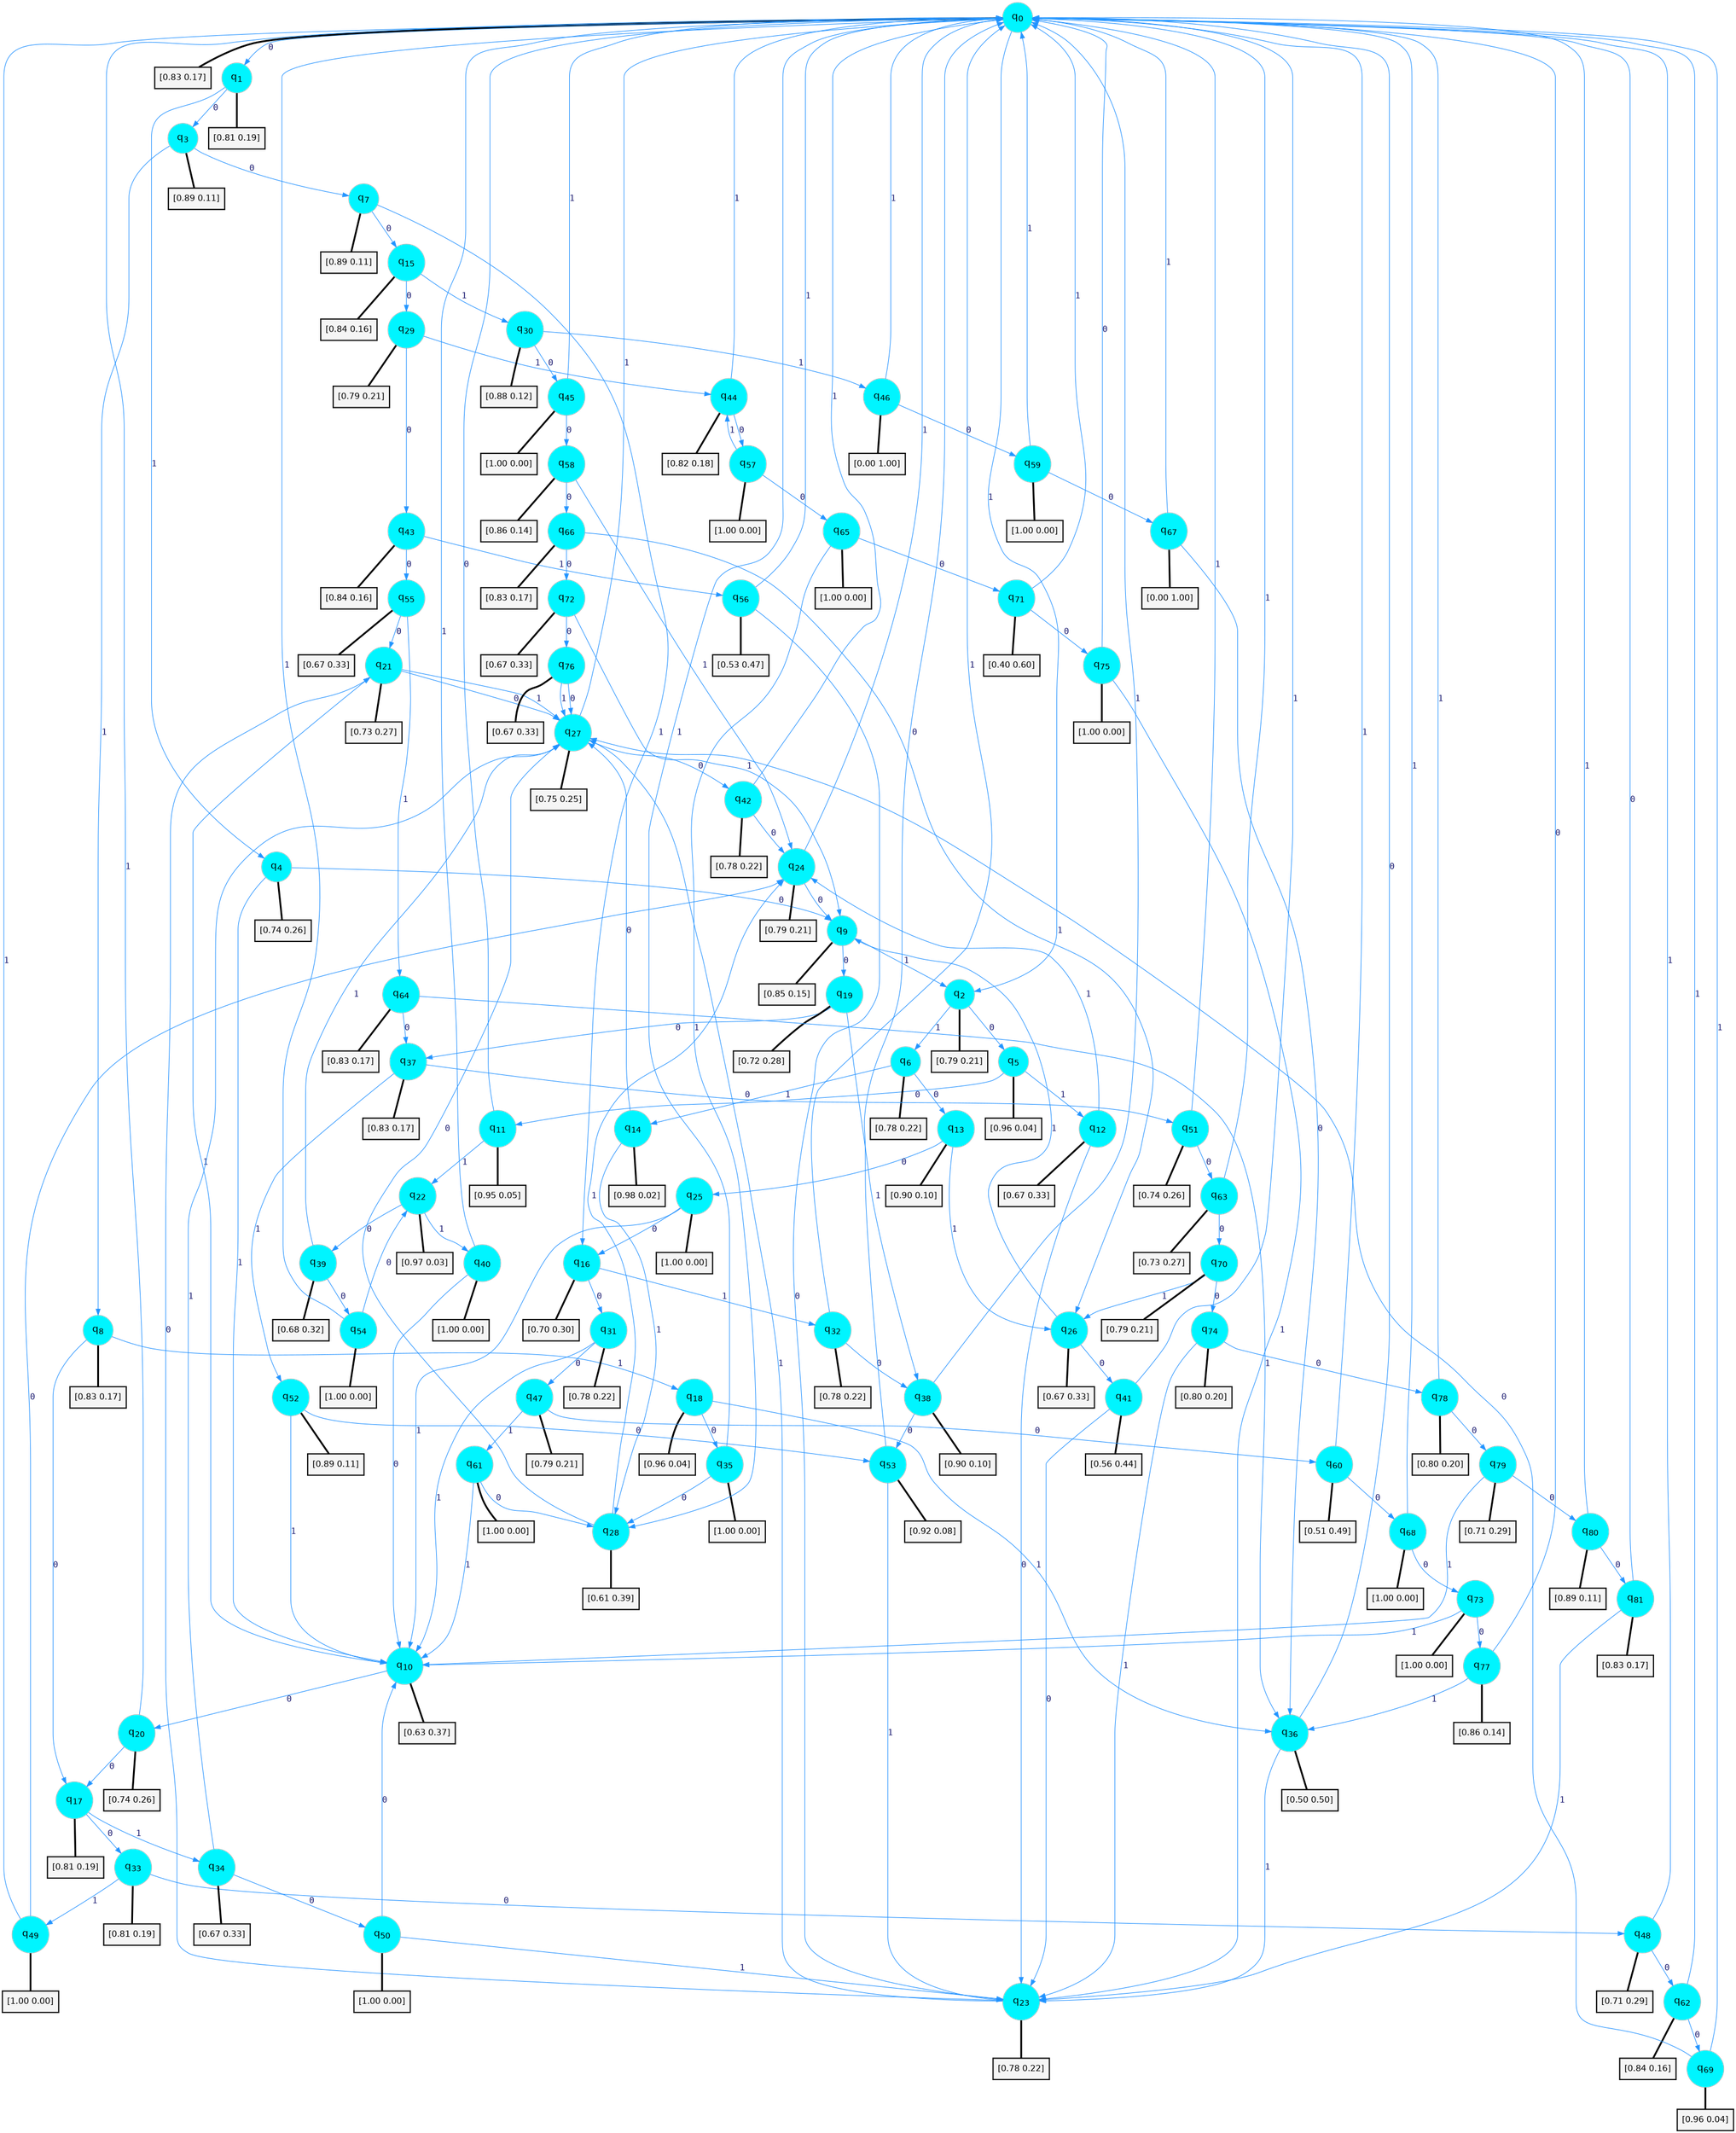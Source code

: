 digraph G {
graph [
bgcolor=transparent, dpi=300, rankdir=TD, size="40,25"];
node [
color=gray, fillcolor=turquoise1, fontcolor=black, fontname=Helvetica, fontsize=16, fontweight=bold, shape=circle, style=filled];
edge [
arrowsize=1, color=dodgerblue1, fontcolor=midnightblue, fontname=courier, fontweight=bold, penwidth=1, style=solid, weight=20];
0[label=<q<SUB>0</SUB>>];
1[label=<q<SUB>1</SUB>>];
2[label=<q<SUB>2</SUB>>];
3[label=<q<SUB>3</SUB>>];
4[label=<q<SUB>4</SUB>>];
5[label=<q<SUB>5</SUB>>];
6[label=<q<SUB>6</SUB>>];
7[label=<q<SUB>7</SUB>>];
8[label=<q<SUB>8</SUB>>];
9[label=<q<SUB>9</SUB>>];
10[label=<q<SUB>10</SUB>>];
11[label=<q<SUB>11</SUB>>];
12[label=<q<SUB>12</SUB>>];
13[label=<q<SUB>13</SUB>>];
14[label=<q<SUB>14</SUB>>];
15[label=<q<SUB>15</SUB>>];
16[label=<q<SUB>16</SUB>>];
17[label=<q<SUB>17</SUB>>];
18[label=<q<SUB>18</SUB>>];
19[label=<q<SUB>19</SUB>>];
20[label=<q<SUB>20</SUB>>];
21[label=<q<SUB>21</SUB>>];
22[label=<q<SUB>22</SUB>>];
23[label=<q<SUB>23</SUB>>];
24[label=<q<SUB>24</SUB>>];
25[label=<q<SUB>25</SUB>>];
26[label=<q<SUB>26</SUB>>];
27[label=<q<SUB>27</SUB>>];
28[label=<q<SUB>28</SUB>>];
29[label=<q<SUB>29</SUB>>];
30[label=<q<SUB>30</SUB>>];
31[label=<q<SUB>31</SUB>>];
32[label=<q<SUB>32</SUB>>];
33[label=<q<SUB>33</SUB>>];
34[label=<q<SUB>34</SUB>>];
35[label=<q<SUB>35</SUB>>];
36[label=<q<SUB>36</SUB>>];
37[label=<q<SUB>37</SUB>>];
38[label=<q<SUB>38</SUB>>];
39[label=<q<SUB>39</SUB>>];
40[label=<q<SUB>40</SUB>>];
41[label=<q<SUB>41</SUB>>];
42[label=<q<SUB>42</SUB>>];
43[label=<q<SUB>43</SUB>>];
44[label=<q<SUB>44</SUB>>];
45[label=<q<SUB>45</SUB>>];
46[label=<q<SUB>46</SUB>>];
47[label=<q<SUB>47</SUB>>];
48[label=<q<SUB>48</SUB>>];
49[label=<q<SUB>49</SUB>>];
50[label=<q<SUB>50</SUB>>];
51[label=<q<SUB>51</SUB>>];
52[label=<q<SUB>52</SUB>>];
53[label=<q<SUB>53</SUB>>];
54[label=<q<SUB>54</SUB>>];
55[label=<q<SUB>55</SUB>>];
56[label=<q<SUB>56</SUB>>];
57[label=<q<SUB>57</SUB>>];
58[label=<q<SUB>58</SUB>>];
59[label=<q<SUB>59</SUB>>];
60[label=<q<SUB>60</SUB>>];
61[label=<q<SUB>61</SUB>>];
62[label=<q<SUB>62</SUB>>];
63[label=<q<SUB>63</SUB>>];
64[label=<q<SUB>64</SUB>>];
65[label=<q<SUB>65</SUB>>];
66[label=<q<SUB>66</SUB>>];
67[label=<q<SUB>67</SUB>>];
68[label=<q<SUB>68</SUB>>];
69[label=<q<SUB>69</SUB>>];
70[label=<q<SUB>70</SUB>>];
71[label=<q<SUB>71</SUB>>];
72[label=<q<SUB>72</SUB>>];
73[label=<q<SUB>73</SUB>>];
74[label=<q<SUB>74</SUB>>];
75[label=<q<SUB>75</SUB>>];
76[label=<q<SUB>76</SUB>>];
77[label=<q<SUB>77</SUB>>];
78[label=<q<SUB>78</SUB>>];
79[label=<q<SUB>79</SUB>>];
80[label=<q<SUB>80</SUB>>];
81[label=<q<SUB>81</SUB>>];
82[label="[0.83 0.17]", shape=box,fontcolor=black, fontname=Helvetica, fontsize=14, penwidth=2, fillcolor=whitesmoke,color=black];
83[label="[0.81 0.19]", shape=box,fontcolor=black, fontname=Helvetica, fontsize=14, penwidth=2, fillcolor=whitesmoke,color=black];
84[label="[0.79 0.21]", shape=box,fontcolor=black, fontname=Helvetica, fontsize=14, penwidth=2, fillcolor=whitesmoke,color=black];
85[label="[0.89 0.11]", shape=box,fontcolor=black, fontname=Helvetica, fontsize=14, penwidth=2, fillcolor=whitesmoke,color=black];
86[label="[0.74 0.26]", shape=box,fontcolor=black, fontname=Helvetica, fontsize=14, penwidth=2, fillcolor=whitesmoke,color=black];
87[label="[0.96 0.04]", shape=box,fontcolor=black, fontname=Helvetica, fontsize=14, penwidth=2, fillcolor=whitesmoke,color=black];
88[label="[0.78 0.22]", shape=box,fontcolor=black, fontname=Helvetica, fontsize=14, penwidth=2, fillcolor=whitesmoke,color=black];
89[label="[0.89 0.11]", shape=box,fontcolor=black, fontname=Helvetica, fontsize=14, penwidth=2, fillcolor=whitesmoke,color=black];
90[label="[0.83 0.17]", shape=box,fontcolor=black, fontname=Helvetica, fontsize=14, penwidth=2, fillcolor=whitesmoke,color=black];
91[label="[0.85 0.15]", shape=box,fontcolor=black, fontname=Helvetica, fontsize=14, penwidth=2, fillcolor=whitesmoke,color=black];
92[label="[0.63 0.37]", shape=box,fontcolor=black, fontname=Helvetica, fontsize=14, penwidth=2, fillcolor=whitesmoke,color=black];
93[label="[0.95 0.05]", shape=box,fontcolor=black, fontname=Helvetica, fontsize=14, penwidth=2, fillcolor=whitesmoke,color=black];
94[label="[0.67 0.33]", shape=box,fontcolor=black, fontname=Helvetica, fontsize=14, penwidth=2, fillcolor=whitesmoke,color=black];
95[label="[0.90 0.10]", shape=box,fontcolor=black, fontname=Helvetica, fontsize=14, penwidth=2, fillcolor=whitesmoke,color=black];
96[label="[0.98 0.02]", shape=box,fontcolor=black, fontname=Helvetica, fontsize=14, penwidth=2, fillcolor=whitesmoke,color=black];
97[label="[0.84 0.16]", shape=box,fontcolor=black, fontname=Helvetica, fontsize=14, penwidth=2, fillcolor=whitesmoke,color=black];
98[label="[0.70 0.30]", shape=box,fontcolor=black, fontname=Helvetica, fontsize=14, penwidth=2, fillcolor=whitesmoke,color=black];
99[label="[0.81 0.19]", shape=box,fontcolor=black, fontname=Helvetica, fontsize=14, penwidth=2, fillcolor=whitesmoke,color=black];
100[label="[0.96 0.04]", shape=box,fontcolor=black, fontname=Helvetica, fontsize=14, penwidth=2, fillcolor=whitesmoke,color=black];
101[label="[0.72 0.28]", shape=box,fontcolor=black, fontname=Helvetica, fontsize=14, penwidth=2, fillcolor=whitesmoke,color=black];
102[label="[0.74 0.26]", shape=box,fontcolor=black, fontname=Helvetica, fontsize=14, penwidth=2, fillcolor=whitesmoke,color=black];
103[label="[0.73 0.27]", shape=box,fontcolor=black, fontname=Helvetica, fontsize=14, penwidth=2, fillcolor=whitesmoke,color=black];
104[label="[0.97 0.03]", shape=box,fontcolor=black, fontname=Helvetica, fontsize=14, penwidth=2, fillcolor=whitesmoke,color=black];
105[label="[0.78 0.22]", shape=box,fontcolor=black, fontname=Helvetica, fontsize=14, penwidth=2, fillcolor=whitesmoke,color=black];
106[label="[0.79 0.21]", shape=box,fontcolor=black, fontname=Helvetica, fontsize=14, penwidth=2, fillcolor=whitesmoke,color=black];
107[label="[1.00 0.00]", shape=box,fontcolor=black, fontname=Helvetica, fontsize=14, penwidth=2, fillcolor=whitesmoke,color=black];
108[label="[0.67 0.33]", shape=box,fontcolor=black, fontname=Helvetica, fontsize=14, penwidth=2, fillcolor=whitesmoke,color=black];
109[label="[0.75 0.25]", shape=box,fontcolor=black, fontname=Helvetica, fontsize=14, penwidth=2, fillcolor=whitesmoke,color=black];
110[label="[0.61 0.39]", shape=box,fontcolor=black, fontname=Helvetica, fontsize=14, penwidth=2, fillcolor=whitesmoke,color=black];
111[label="[0.79 0.21]", shape=box,fontcolor=black, fontname=Helvetica, fontsize=14, penwidth=2, fillcolor=whitesmoke,color=black];
112[label="[0.88 0.12]", shape=box,fontcolor=black, fontname=Helvetica, fontsize=14, penwidth=2, fillcolor=whitesmoke,color=black];
113[label="[0.78 0.22]", shape=box,fontcolor=black, fontname=Helvetica, fontsize=14, penwidth=2, fillcolor=whitesmoke,color=black];
114[label="[0.78 0.22]", shape=box,fontcolor=black, fontname=Helvetica, fontsize=14, penwidth=2, fillcolor=whitesmoke,color=black];
115[label="[0.81 0.19]", shape=box,fontcolor=black, fontname=Helvetica, fontsize=14, penwidth=2, fillcolor=whitesmoke,color=black];
116[label="[0.67 0.33]", shape=box,fontcolor=black, fontname=Helvetica, fontsize=14, penwidth=2, fillcolor=whitesmoke,color=black];
117[label="[1.00 0.00]", shape=box,fontcolor=black, fontname=Helvetica, fontsize=14, penwidth=2, fillcolor=whitesmoke,color=black];
118[label="[0.50 0.50]", shape=box,fontcolor=black, fontname=Helvetica, fontsize=14, penwidth=2, fillcolor=whitesmoke,color=black];
119[label="[0.83 0.17]", shape=box,fontcolor=black, fontname=Helvetica, fontsize=14, penwidth=2, fillcolor=whitesmoke,color=black];
120[label="[0.90 0.10]", shape=box,fontcolor=black, fontname=Helvetica, fontsize=14, penwidth=2, fillcolor=whitesmoke,color=black];
121[label="[0.68 0.32]", shape=box,fontcolor=black, fontname=Helvetica, fontsize=14, penwidth=2, fillcolor=whitesmoke,color=black];
122[label="[1.00 0.00]", shape=box,fontcolor=black, fontname=Helvetica, fontsize=14, penwidth=2, fillcolor=whitesmoke,color=black];
123[label="[0.56 0.44]", shape=box,fontcolor=black, fontname=Helvetica, fontsize=14, penwidth=2, fillcolor=whitesmoke,color=black];
124[label="[0.78 0.22]", shape=box,fontcolor=black, fontname=Helvetica, fontsize=14, penwidth=2, fillcolor=whitesmoke,color=black];
125[label="[0.84 0.16]", shape=box,fontcolor=black, fontname=Helvetica, fontsize=14, penwidth=2, fillcolor=whitesmoke,color=black];
126[label="[0.82 0.18]", shape=box,fontcolor=black, fontname=Helvetica, fontsize=14, penwidth=2, fillcolor=whitesmoke,color=black];
127[label="[1.00 0.00]", shape=box,fontcolor=black, fontname=Helvetica, fontsize=14, penwidth=2, fillcolor=whitesmoke,color=black];
128[label="[0.00 1.00]", shape=box,fontcolor=black, fontname=Helvetica, fontsize=14, penwidth=2, fillcolor=whitesmoke,color=black];
129[label="[0.79 0.21]", shape=box,fontcolor=black, fontname=Helvetica, fontsize=14, penwidth=2, fillcolor=whitesmoke,color=black];
130[label="[0.71 0.29]", shape=box,fontcolor=black, fontname=Helvetica, fontsize=14, penwidth=2, fillcolor=whitesmoke,color=black];
131[label="[1.00 0.00]", shape=box,fontcolor=black, fontname=Helvetica, fontsize=14, penwidth=2, fillcolor=whitesmoke,color=black];
132[label="[1.00 0.00]", shape=box,fontcolor=black, fontname=Helvetica, fontsize=14, penwidth=2, fillcolor=whitesmoke,color=black];
133[label="[0.74 0.26]", shape=box,fontcolor=black, fontname=Helvetica, fontsize=14, penwidth=2, fillcolor=whitesmoke,color=black];
134[label="[0.89 0.11]", shape=box,fontcolor=black, fontname=Helvetica, fontsize=14, penwidth=2, fillcolor=whitesmoke,color=black];
135[label="[0.92 0.08]", shape=box,fontcolor=black, fontname=Helvetica, fontsize=14, penwidth=2, fillcolor=whitesmoke,color=black];
136[label="[1.00 0.00]", shape=box,fontcolor=black, fontname=Helvetica, fontsize=14, penwidth=2, fillcolor=whitesmoke,color=black];
137[label="[0.67 0.33]", shape=box,fontcolor=black, fontname=Helvetica, fontsize=14, penwidth=2, fillcolor=whitesmoke,color=black];
138[label="[0.53 0.47]", shape=box,fontcolor=black, fontname=Helvetica, fontsize=14, penwidth=2, fillcolor=whitesmoke,color=black];
139[label="[1.00 0.00]", shape=box,fontcolor=black, fontname=Helvetica, fontsize=14, penwidth=2, fillcolor=whitesmoke,color=black];
140[label="[0.86 0.14]", shape=box,fontcolor=black, fontname=Helvetica, fontsize=14, penwidth=2, fillcolor=whitesmoke,color=black];
141[label="[1.00 0.00]", shape=box,fontcolor=black, fontname=Helvetica, fontsize=14, penwidth=2, fillcolor=whitesmoke,color=black];
142[label="[0.51 0.49]", shape=box,fontcolor=black, fontname=Helvetica, fontsize=14, penwidth=2, fillcolor=whitesmoke,color=black];
143[label="[1.00 0.00]", shape=box,fontcolor=black, fontname=Helvetica, fontsize=14, penwidth=2, fillcolor=whitesmoke,color=black];
144[label="[0.84 0.16]", shape=box,fontcolor=black, fontname=Helvetica, fontsize=14, penwidth=2, fillcolor=whitesmoke,color=black];
145[label="[0.73 0.27]", shape=box,fontcolor=black, fontname=Helvetica, fontsize=14, penwidth=2, fillcolor=whitesmoke,color=black];
146[label="[0.83 0.17]", shape=box,fontcolor=black, fontname=Helvetica, fontsize=14, penwidth=2, fillcolor=whitesmoke,color=black];
147[label="[1.00 0.00]", shape=box,fontcolor=black, fontname=Helvetica, fontsize=14, penwidth=2, fillcolor=whitesmoke,color=black];
148[label="[0.83 0.17]", shape=box,fontcolor=black, fontname=Helvetica, fontsize=14, penwidth=2, fillcolor=whitesmoke,color=black];
149[label="[0.00 1.00]", shape=box,fontcolor=black, fontname=Helvetica, fontsize=14, penwidth=2, fillcolor=whitesmoke,color=black];
150[label="[1.00 0.00]", shape=box,fontcolor=black, fontname=Helvetica, fontsize=14, penwidth=2, fillcolor=whitesmoke,color=black];
151[label="[0.96 0.04]", shape=box,fontcolor=black, fontname=Helvetica, fontsize=14, penwidth=2, fillcolor=whitesmoke,color=black];
152[label="[0.79 0.21]", shape=box,fontcolor=black, fontname=Helvetica, fontsize=14, penwidth=2, fillcolor=whitesmoke,color=black];
153[label="[0.40 0.60]", shape=box,fontcolor=black, fontname=Helvetica, fontsize=14, penwidth=2, fillcolor=whitesmoke,color=black];
154[label="[0.67 0.33]", shape=box,fontcolor=black, fontname=Helvetica, fontsize=14, penwidth=2, fillcolor=whitesmoke,color=black];
155[label="[1.00 0.00]", shape=box,fontcolor=black, fontname=Helvetica, fontsize=14, penwidth=2, fillcolor=whitesmoke,color=black];
156[label="[0.80 0.20]", shape=box,fontcolor=black, fontname=Helvetica, fontsize=14, penwidth=2, fillcolor=whitesmoke,color=black];
157[label="[1.00 0.00]", shape=box,fontcolor=black, fontname=Helvetica, fontsize=14, penwidth=2, fillcolor=whitesmoke,color=black];
158[label="[0.67 0.33]", shape=box,fontcolor=black, fontname=Helvetica, fontsize=14, penwidth=2, fillcolor=whitesmoke,color=black];
159[label="[0.86 0.14]", shape=box,fontcolor=black, fontname=Helvetica, fontsize=14, penwidth=2, fillcolor=whitesmoke,color=black];
160[label="[0.80 0.20]", shape=box,fontcolor=black, fontname=Helvetica, fontsize=14, penwidth=2, fillcolor=whitesmoke,color=black];
161[label="[0.71 0.29]", shape=box,fontcolor=black, fontname=Helvetica, fontsize=14, penwidth=2, fillcolor=whitesmoke,color=black];
162[label="[0.89 0.11]", shape=box,fontcolor=black, fontname=Helvetica, fontsize=14, penwidth=2, fillcolor=whitesmoke,color=black];
163[label="[0.83 0.17]", shape=box,fontcolor=black, fontname=Helvetica, fontsize=14, penwidth=2, fillcolor=whitesmoke,color=black];
0->1 [label=0];
0->2 [label=1];
0->82 [arrowhead=none, penwidth=3,color=black];
1->3 [label=0];
1->4 [label=1];
1->83 [arrowhead=none, penwidth=3,color=black];
2->5 [label=0];
2->6 [label=1];
2->84 [arrowhead=none, penwidth=3,color=black];
3->7 [label=0];
3->8 [label=1];
3->85 [arrowhead=none, penwidth=3,color=black];
4->9 [label=0];
4->10 [label=1];
4->86 [arrowhead=none, penwidth=3,color=black];
5->11 [label=0];
5->12 [label=1];
5->87 [arrowhead=none, penwidth=3,color=black];
6->13 [label=0];
6->14 [label=1];
6->88 [arrowhead=none, penwidth=3,color=black];
7->15 [label=0];
7->16 [label=1];
7->89 [arrowhead=none, penwidth=3,color=black];
8->17 [label=0];
8->18 [label=1];
8->90 [arrowhead=none, penwidth=3,color=black];
9->19 [label=0];
9->2 [label=1];
9->91 [arrowhead=none, penwidth=3,color=black];
10->20 [label=0];
10->21 [label=1];
10->92 [arrowhead=none, penwidth=3,color=black];
11->0 [label=0];
11->22 [label=1];
11->93 [arrowhead=none, penwidth=3,color=black];
12->23 [label=0];
12->24 [label=1];
12->94 [arrowhead=none, penwidth=3,color=black];
13->25 [label=0];
13->26 [label=1];
13->95 [arrowhead=none, penwidth=3,color=black];
14->27 [label=0];
14->28 [label=1];
14->96 [arrowhead=none, penwidth=3,color=black];
15->29 [label=0];
15->30 [label=1];
15->97 [arrowhead=none, penwidth=3,color=black];
16->31 [label=0];
16->32 [label=1];
16->98 [arrowhead=none, penwidth=3,color=black];
17->33 [label=0];
17->34 [label=1];
17->99 [arrowhead=none, penwidth=3,color=black];
18->35 [label=0];
18->36 [label=1];
18->100 [arrowhead=none, penwidth=3,color=black];
19->37 [label=0];
19->38 [label=1];
19->101 [arrowhead=none, penwidth=3,color=black];
20->17 [label=0];
20->0 [label=1];
20->102 [arrowhead=none, penwidth=3,color=black];
21->27 [label=0];
21->27 [label=1];
21->103 [arrowhead=none, penwidth=3,color=black];
22->39 [label=0];
22->40 [label=1];
22->104 [arrowhead=none, penwidth=3,color=black];
23->21 [label=0];
23->27 [label=1];
23->105 [arrowhead=none, penwidth=3,color=black];
24->9 [label=0];
24->0 [label=1];
24->106 [arrowhead=none, penwidth=3,color=black];
25->16 [label=0];
25->10 [label=1];
25->107 [arrowhead=none, penwidth=3,color=black];
26->41 [label=0];
26->9 [label=1];
26->108 [arrowhead=none, penwidth=3,color=black];
27->42 [label=0];
27->0 [label=1];
27->109 [arrowhead=none, penwidth=3,color=black];
28->27 [label=0];
28->24 [label=1];
28->110 [arrowhead=none, penwidth=3,color=black];
29->43 [label=0];
29->44 [label=1];
29->111 [arrowhead=none, penwidth=3,color=black];
30->45 [label=0];
30->46 [label=1];
30->112 [arrowhead=none, penwidth=3,color=black];
31->47 [label=0];
31->10 [label=1];
31->113 [arrowhead=none, penwidth=3,color=black];
32->38 [label=0];
32->0 [label=1];
32->114 [arrowhead=none, penwidth=3,color=black];
33->48 [label=0];
33->49 [label=1];
33->115 [arrowhead=none, penwidth=3,color=black];
34->50 [label=0];
34->27 [label=1];
34->116 [arrowhead=none, penwidth=3,color=black];
35->28 [label=0];
35->0 [label=1];
35->117 [arrowhead=none, penwidth=3,color=black];
36->0 [label=0];
36->23 [label=1];
36->118 [arrowhead=none, penwidth=3,color=black];
37->51 [label=0];
37->52 [label=1];
37->119 [arrowhead=none, penwidth=3,color=black];
38->53 [label=0];
38->0 [label=1];
38->120 [arrowhead=none, penwidth=3,color=black];
39->54 [label=0];
39->27 [label=1];
39->121 [arrowhead=none, penwidth=3,color=black];
40->10 [label=0];
40->0 [label=1];
40->122 [arrowhead=none, penwidth=3,color=black];
41->23 [label=0];
41->0 [label=1];
41->123 [arrowhead=none, penwidth=3,color=black];
42->24 [label=0];
42->0 [label=1];
42->124 [arrowhead=none, penwidth=3,color=black];
43->55 [label=0];
43->56 [label=1];
43->125 [arrowhead=none, penwidth=3,color=black];
44->57 [label=0];
44->0 [label=1];
44->126 [arrowhead=none, penwidth=3,color=black];
45->58 [label=0];
45->0 [label=1];
45->127 [arrowhead=none, penwidth=3,color=black];
46->59 [label=0];
46->0 [label=1];
46->128 [arrowhead=none, penwidth=3,color=black];
47->60 [label=0];
47->61 [label=1];
47->129 [arrowhead=none, penwidth=3,color=black];
48->62 [label=0];
48->0 [label=1];
48->130 [arrowhead=none, penwidth=3,color=black];
49->24 [label=0];
49->0 [label=1];
49->131 [arrowhead=none, penwidth=3,color=black];
50->10 [label=0];
50->23 [label=1];
50->132 [arrowhead=none, penwidth=3,color=black];
51->63 [label=0];
51->0 [label=1];
51->133 [arrowhead=none, penwidth=3,color=black];
52->53 [label=0];
52->10 [label=1];
52->134 [arrowhead=none, penwidth=3,color=black];
53->0 [label=0];
53->23 [label=1];
53->135 [arrowhead=none, penwidth=3,color=black];
54->22 [label=0];
54->0 [label=1];
54->136 [arrowhead=none, penwidth=3,color=black];
55->21 [label=0];
55->64 [label=1];
55->137 [arrowhead=none, penwidth=3,color=black];
56->23 [label=0];
56->0 [label=1];
56->138 [arrowhead=none, penwidth=3,color=black];
57->65 [label=0];
57->44 [label=1];
57->139 [arrowhead=none, penwidth=3,color=black];
58->66 [label=0];
58->24 [label=1];
58->140 [arrowhead=none, penwidth=3,color=black];
59->67 [label=0];
59->0 [label=1];
59->141 [arrowhead=none, penwidth=3,color=black];
60->68 [label=0];
60->0 [label=1];
60->142 [arrowhead=none, penwidth=3,color=black];
61->28 [label=0];
61->10 [label=1];
61->143 [arrowhead=none, penwidth=3,color=black];
62->69 [label=0];
62->0 [label=1];
62->144 [arrowhead=none, penwidth=3,color=black];
63->70 [label=0];
63->0 [label=1];
63->145 [arrowhead=none, penwidth=3,color=black];
64->37 [label=0];
64->36 [label=1];
64->146 [arrowhead=none, penwidth=3,color=black];
65->71 [label=0];
65->28 [label=1];
65->147 [arrowhead=none, penwidth=3,color=black];
66->72 [label=0];
66->26 [label=1];
66->148 [arrowhead=none, penwidth=3,color=black];
67->36 [label=0];
67->0 [label=1];
67->149 [arrowhead=none, penwidth=3,color=black];
68->73 [label=0];
68->0 [label=1];
68->150 [arrowhead=none, penwidth=3,color=black];
69->27 [label=0];
69->0 [label=1];
69->151 [arrowhead=none, penwidth=3,color=black];
70->74 [label=0];
70->26 [label=1];
70->152 [arrowhead=none, penwidth=3,color=black];
71->75 [label=0];
71->0 [label=1];
71->153 [arrowhead=none, penwidth=3,color=black];
72->76 [label=0];
72->9 [label=1];
72->154 [arrowhead=none, penwidth=3,color=black];
73->77 [label=0];
73->10 [label=1];
73->155 [arrowhead=none, penwidth=3,color=black];
74->78 [label=0];
74->23 [label=1];
74->156 [arrowhead=none, penwidth=3,color=black];
75->0 [label=0];
75->23 [label=1];
75->157 [arrowhead=none, penwidth=3,color=black];
76->27 [label=0];
76->27 [label=1];
76->158 [arrowhead=none, penwidth=3,color=black];
77->0 [label=0];
77->36 [label=1];
77->159 [arrowhead=none, penwidth=3,color=black];
78->79 [label=0];
78->0 [label=1];
78->160 [arrowhead=none, penwidth=3,color=black];
79->80 [label=0];
79->10 [label=1];
79->161 [arrowhead=none, penwidth=3,color=black];
80->81 [label=0];
80->0 [label=1];
80->162 [arrowhead=none, penwidth=3,color=black];
81->0 [label=0];
81->23 [label=1];
81->163 [arrowhead=none, penwidth=3,color=black];
}
